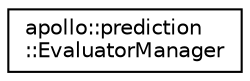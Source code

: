 digraph "Graphical Class Hierarchy"
{
  edge [fontname="Helvetica",fontsize="10",labelfontname="Helvetica",labelfontsize="10"];
  node [fontname="Helvetica",fontsize="10",shape=record];
  rankdir="LR";
  Node1 [label="apollo::prediction\l::EvaluatorManager",height=0.2,width=0.4,color="black", fillcolor="white", style="filled",URL="$classapollo_1_1prediction_1_1EvaluatorManager.html"];
}
